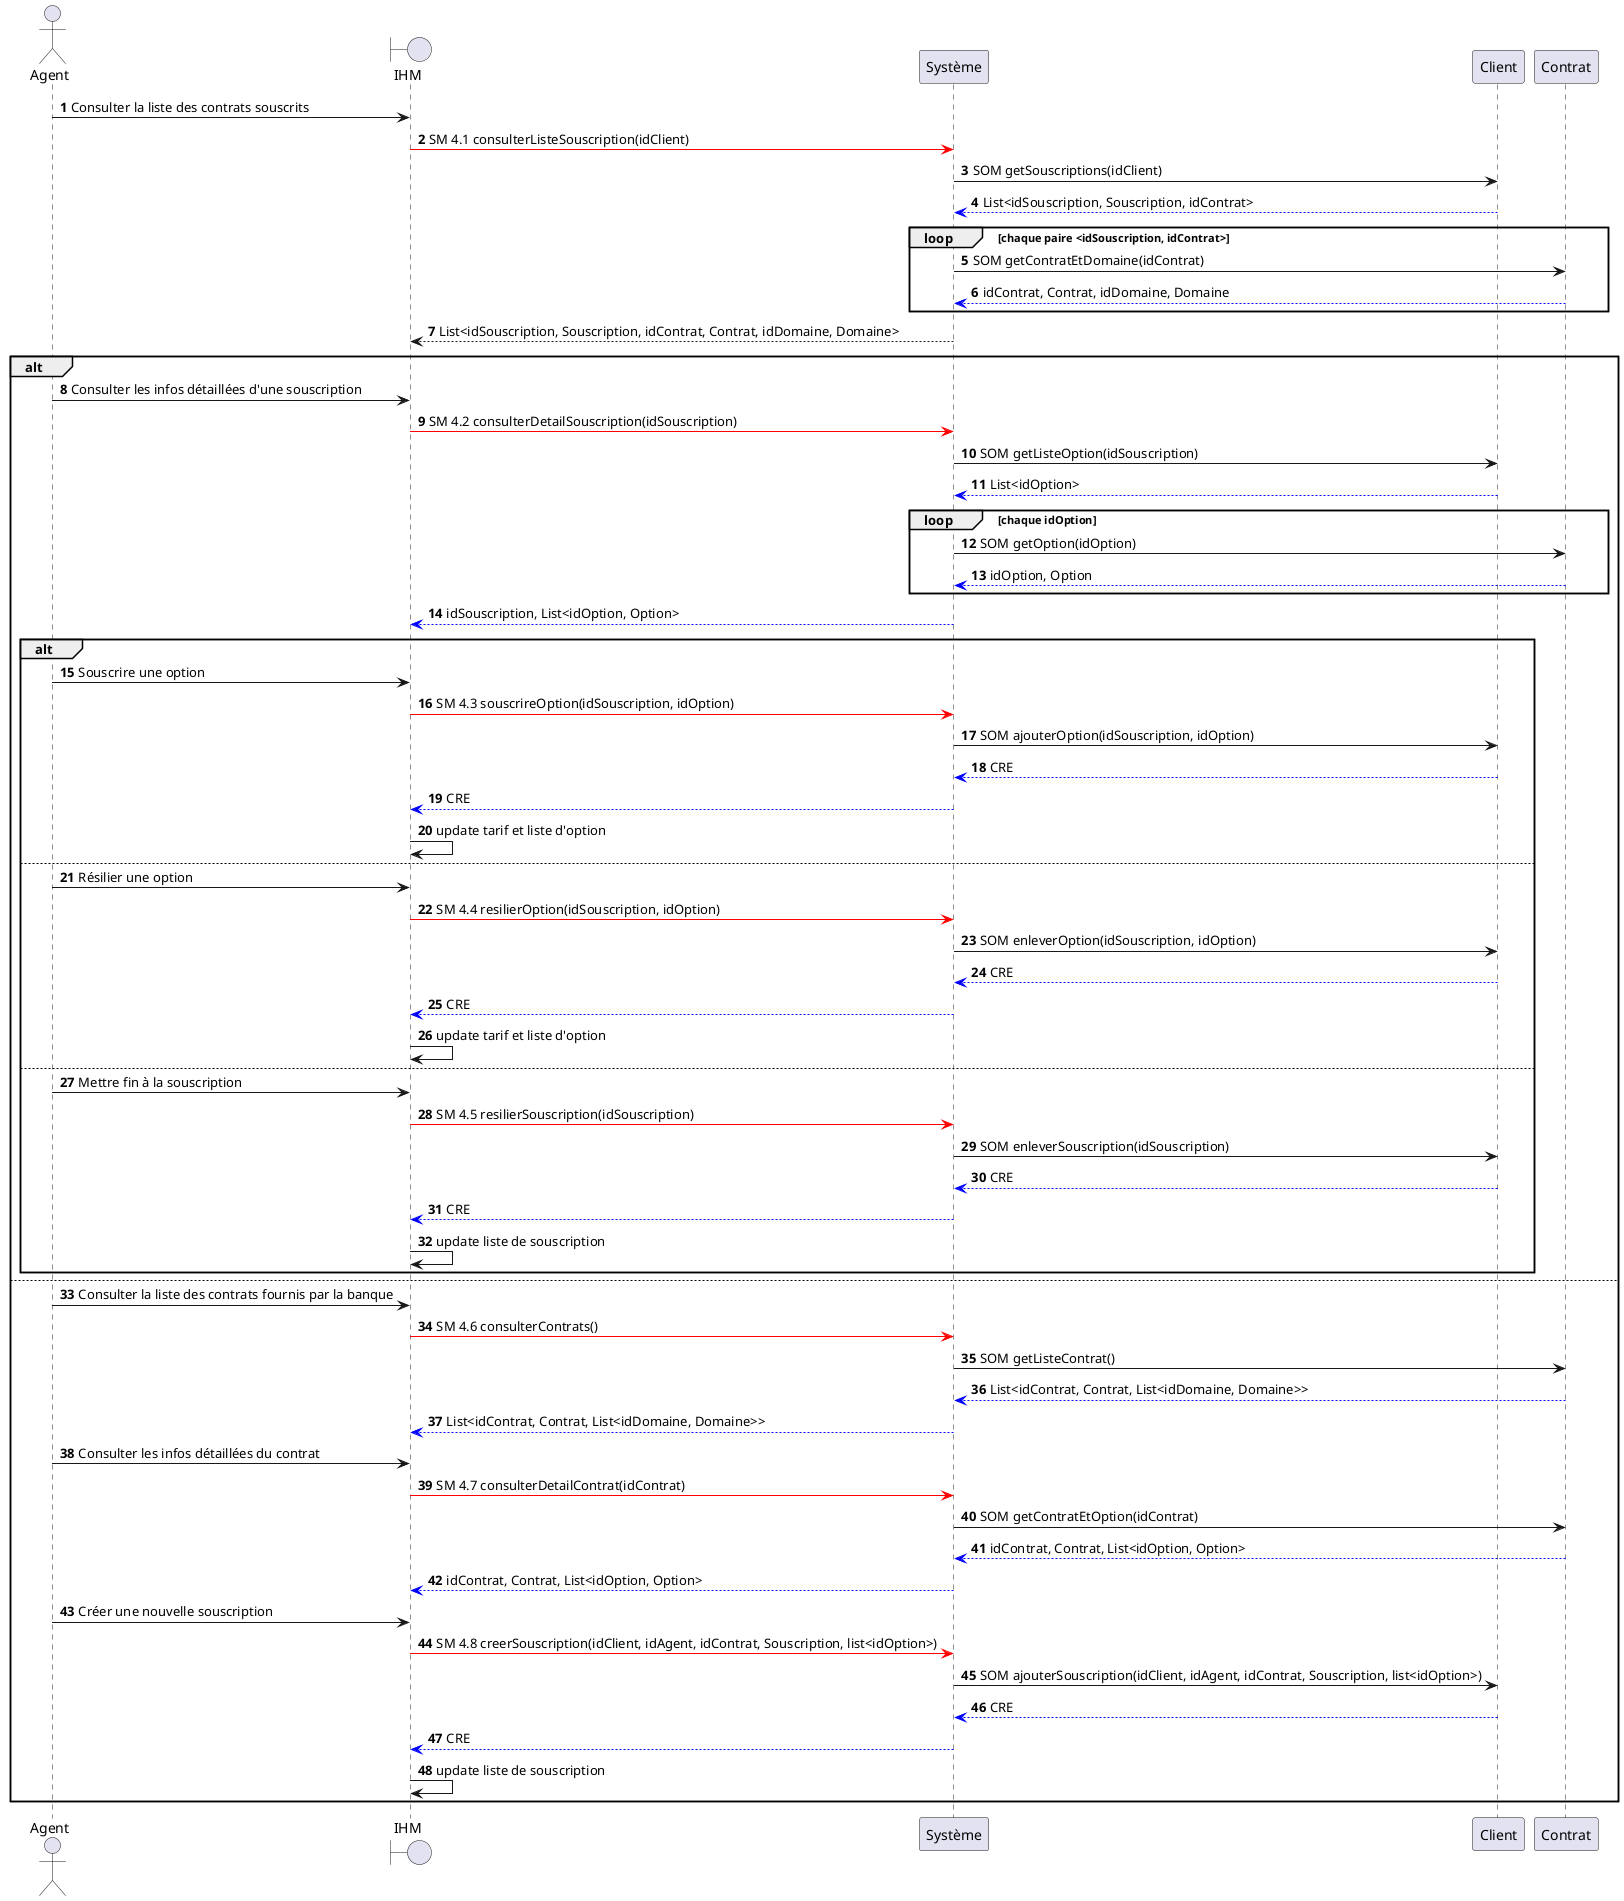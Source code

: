 @startuml
actor Agent
boundary IHM
participant Système
participant Client
participant Contrat
autonumber
Agent -> IHM : Consulter la liste des contrats souscrits
IHM -[#red]> Système : SM 4.1 consulterListeSouscription(idClient)
Système -> Client : SOM getSouscriptions(idClient)
Client -[#0000FF]-> Système : List<idSouscription, Souscription, idContrat>
loop chaque paire <idSouscription, idContrat>
    Système -> Contrat : SOM getContratEtDomaine(idContrat)
    Contrat -[#0000FF]-> Système : idContrat, Contrat, idDomaine, Domaine
end
Système --> IHM : List<idSouscription, Souscription, idContrat, Contrat, idDomaine, Domaine>
alt
    Agent -> IHM : Consulter les infos détaillées d'une souscription
    IHM -[#red]> Système : SM 4.2 consulterDetailSouscription(idSouscription)
    Système -> Client : SOM getListeOption(idSouscription)
    Client -[#0000FF]-> Système : List<idOption>
    loop chaque idOption
        Système -> Contrat : SOM getOption(idOption)
        Contrat -[#0000FF]-> Système :idOption, Option
    end
    Système -[#0000FF]-> IHM : idSouscription, List<idOption, Option>
    alt
    Agent -> IHM : Souscrire une option
    IHM -[#red]> Système : SM 4.3 souscrireOption(idSouscription, idOption)
    Système -> Client : SOM ajouterOption(idSouscription, idOption)
    Client -[#0000FF]-> Système : CRE
    Système -[#0000FF]-> IHM : CRE
    IHM -> IHM : update tarif et liste d'option
    else
    Agent -> IHM : Résilier une option
    IHM -[#red]> Système : SM 4.4 resilierOption(idSouscription, idOption)
    Système -> Client : SOM enleverOption(idSouscription, idOption)
    Client -[#0000FF]-> Système : CRE
    Système -[#0000FF]-> IHM : CRE
    IHM -> IHM : update tarif et liste d'option
    else
    Agent -> IHM : Mettre fin à la souscription
    IHM -[#red]> Système : SM 4.5 resilierSouscription(idSouscription)
    Système -> Client : SOM enleverSouscription(idSouscription)
    Client -[#0000FF]-> Système : CRE
    Système -[#0000FF]-> IHM : CRE
    IHM -> IHM : update liste de souscription
    end
else
    Agent -> IHM : Consulter la liste des contrats fournis par la banque
    IHM -[#red]> Système : SM 4.6 consulterContrats()
    Système -> Contrat : SOM getListeContrat()
    Contrat -[#0000FF]-> Système : List<idContrat, Contrat, List<idDomaine, Domaine>>
    Système -[#0000FF]-> IHM : List<idContrat, Contrat, List<idDomaine, Domaine>>

    Agent -> IHM : Consulter les infos détaillées du contrat
    IHM -[#red]> Système : SM 4.7 consulterDetailContrat(idContrat)
    Système -> Contrat : SOM getContratEtOption(idContrat)
    Contrat -[#0000FF]-> Système : idContrat, Contrat, List<idOption, Option>
    Système -[#0000FF]-> IHM : idContrat, Contrat, List<idOption, Option>

    Agent -> IHM : Créer une nouvelle souscription
    IHM -[#red]> Système : SM 4.8 creerSouscription(idClient, idAgent, idContrat, Souscription, list<idOption>)
    Système -> Client : SOM ajouterSouscription(idClient, idAgent, idContrat, Souscription, list<idOption>)
    Client -[#0000FF]-> Système : CRE
    Système -[#0000FF]-> IHM : CRE
    IHM -> IHM : update liste de souscription
end




@enduml